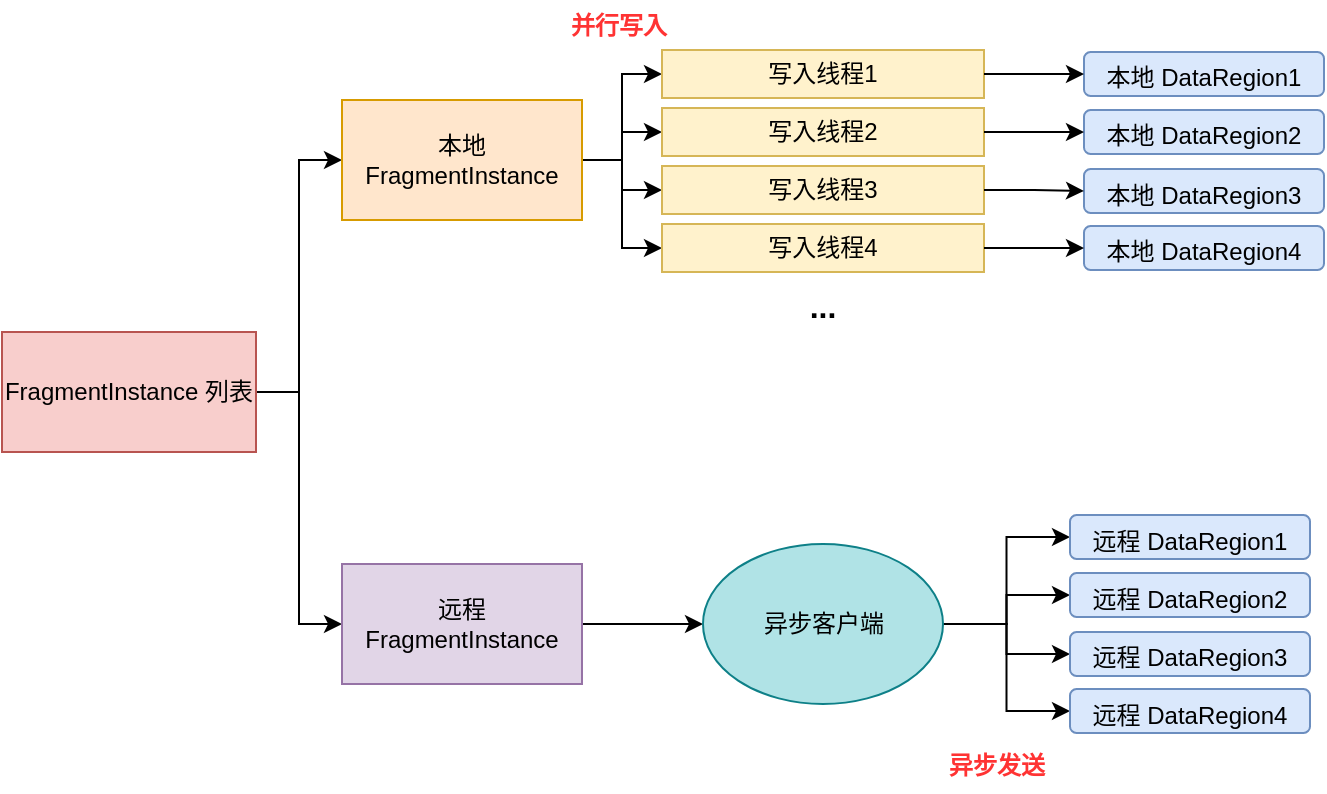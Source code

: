 <mxfile version="20.3.0" type="device"><diagram id="9n6xUkvIiL3uKYTUikx_" name="第 1 页"><mxGraphModel dx="918" dy="754" grid="0" gridSize="10" guides="1" tooltips="1" connect="1" arrows="1" fold="1" page="1" pageScale="1" pageWidth="827" pageHeight="1169" math="0" shadow="0"><root><mxCell id="0"/><mxCell id="1" parent="0"/><mxCell id="SEukUoHjLpkUjH1Gkkpn-6" style="edgeStyle=orthogonalEdgeStyle;rounded=0;orthogonalLoop=1;jettySize=auto;html=1;entryX=0;entryY=0.5;entryDx=0;entryDy=0;" edge="1" parent="1" source="SEukUoHjLpkUjH1Gkkpn-1" target="SEukUoHjLpkUjH1Gkkpn-4"><mxGeometry relative="1" as="geometry"/></mxCell><mxCell id="SEukUoHjLpkUjH1Gkkpn-7" style="edgeStyle=orthogonalEdgeStyle;rounded=0;orthogonalLoop=1;jettySize=auto;html=1;entryX=0;entryY=0.5;entryDx=0;entryDy=0;" edge="1" parent="1" source="SEukUoHjLpkUjH1Gkkpn-1" target="SEukUoHjLpkUjH1Gkkpn-5"><mxGeometry relative="1" as="geometry"/></mxCell><mxCell id="SEukUoHjLpkUjH1Gkkpn-1" value="FragmentInstance 列表" style="rounded=0;whiteSpace=wrap;html=1;fillColor=#f8cecc;strokeColor=#b85450;" vertex="1" parent="1"><mxGeometry x="18" y="232" width="127" height="60" as="geometry"/></mxCell><mxCell id="SEukUoHjLpkUjH1Gkkpn-17" style="edgeStyle=orthogonalEdgeStyle;rounded=0;orthogonalLoop=1;jettySize=auto;html=1;entryX=0;entryY=0.5;entryDx=0;entryDy=0;fontSize=16;" edge="1" parent="1" source="SEukUoHjLpkUjH1Gkkpn-4" target="SEukUoHjLpkUjH1Gkkpn-8"><mxGeometry relative="1" as="geometry"/></mxCell><mxCell id="SEukUoHjLpkUjH1Gkkpn-18" style="edgeStyle=orthogonalEdgeStyle;rounded=0;orthogonalLoop=1;jettySize=auto;html=1;entryX=0;entryY=0.5;entryDx=0;entryDy=0;fontSize=16;" edge="1" parent="1" source="SEukUoHjLpkUjH1Gkkpn-4" target="SEukUoHjLpkUjH1Gkkpn-9"><mxGeometry relative="1" as="geometry"/></mxCell><mxCell id="SEukUoHjLpkUjH1Gkkpn-19" style="edgeStyle=orthogonalEdgeStyle;rounded=0;orthogonalLoop=1;jettySize=auto;html=1;fontSize=16;" edge="1" parent="1" source="SEukUoHjLpkUjH1Gkkpn-4" target="SEukUoHjLpkUjH1Gkkpn-10"><mxGeometry relative="1" as="geometry"/></mxCell><mxCell id="SEukUoHjLpkUjH1Gkkpn-20" style="edgeStyle=orthogonalEdgeStyle;rounded=0;orthogonalLoop=1;jettySize=auto;html=1;entryX=0;entryY=0.5;entryDx=0;entryDy=0;fontSize=16;" edge="1" parent="1" source="SEukUoHjLpkUjH1Gkkpn-4" target="SEukUoHjLpkUjH1Gkkpn-11"><mxGeometry relative="1" as="geometry"/></mxCell><mxCell id="SEukUoHjLpkUjH1Gkkpn-4" value="本地FragmentInstance" style="rounded=0;whiteSpace=wrap;html=1;fillColor=#ffe6cc;strokeColor=#d79b00;" vertex="1" parent="1"><mxGeometry x="188" y="116" width="120" height="60" as="geometry"/></mxCell><mxCell id="SEukUoHjLpkUjH1Gkkpn-31" style="edgeStyle=orthogonalEdgeStyle;rounded=0;orthogonalLoop=1;jettySize=auto;html=1;entryX=0;entryY=0.5;entryDx=0;entryDy=0;fontSize=12;fontColor=#000000;" edge="1" parent="1" source="SEukUoHjLpkUjH1Gkkpn-5" target="SEukUoHjLpkUjH1Gkkpn-30"><mxGeometry relative="1" as="geometry"/></mxCell><mxCell id="SEukUoHjLpkUjH1Gkkpn-5" value="远程&lt;br&gt;FragmentInstance" style="rounded=0;whiteSpace=wrap;html=1;fillColor=#e1d5e7;strokeColor=#9673a6;" vertex="1" parent="1"><mxGeometry x="188" y="348" width="120" height="60" as="geometry"/></mxCell><mxCell id="SEukUoHjLpkUjH1Gkkpn-15" value="" style="group" vertex="1" connectable="0" parent="1"><mxGeometry x="348" y="91" width="161" height="141" as="geometry"/></mxCell><mxCell id="SEukUoHjLpkUjH1Gkkpn-8" value="写入线程1" style="rounded=0;whiteSpace=wrap;html=1;fillColor=#fff2cc;strokeColor=#d6b656;" vertex="1" parent="SEukUoHjLpkUjH1Gkkpn-15"><mxGeometry width="161" height="24" as="geometry"/></mxCell><mxCell id="SEukUoHjLpkUjH1Gkkpn-9" value="写入线程2" style="rounded=0;whiteSpace=wrap;html=1;fillColor=#fff2cc;strokeColor=#d6b656;" vertex="1" parent="SEukUoHjLpkUjH1Gkkpn-15"><mxGeometry y="29" width="161" height="24" as="geometry"/></mxCell><mxCell id="SEukUoHjLpkUjH1Gkkpn-10" value="写入线程3" style="rounded=0;whiteSpace=wrap;html=1;fillColor=#fff2cc;strokeColor=#d6b656;" vertex="1" parent="SEukUoHjLpkUjH1Gkkpn-15"><mxGeometry y="58" width="161" height="24" as="geometry"/></mxCell><mxCell id="SEukUoHjLpkUjH1Gkkpn-11" value="写入线程4" style="rounded=0;whiteSpace=wrap;html=1;fillColor=#fff2cc;strokeColor=#d6b656;" vertex="1" parent="SEukUoHjLpkUjH1Gkkpn-15"><mxGeometry y="87" width="161" height="24" as="geometry"/></mxCell><mxCell id="SEukUoHjLpkUjH1Gkkpn-14" value="&lt;font style=&quot;font-size: 16px;&quot;&gt;&lt;b&gt;...&lt;/b&gt;&lt;/font&gt;" style="rounded=0;whiteSpace=wrap;html=1;strokeColor=none;" vertex="1" parent="SEukUoHjLpkUjH1Gkkpn-15"><mxGeometry y="116" width="161" height="24" as="geometry"/></mxCell><mxCell id="SEukUoHjLpkUjH1Gkkpn-21" value="&lt;font style=&quot;font-size: 12px;&quot;&gt;本地 DataRegion1&lt;/font&gt;" style="rounded=1;whiteSpace=wrap;html=1;fontSize=16;fillColor=#dae8fc;strokeColor=#6c8ebf;" vertex="1" parent="1"><mxGeometry x="559" y="92" width="120" height="22" as="geometry"/></mxCell><mxCell id="SEukUoHjLpkUjH1Gkkpn-22" style="edgeStyle=orthogonalEdgeStyle;rounded=0;orthogonalLoop=1;jettySize=auto;html=1;fontSize=12;" edge="1" parent="1" source="SEukUoHjLpkUjH1Gkkpn-8" target="SEukUoHjLpkUjH1Gkkpn-21"><mxGeometry relative="1" as="geometry"/></mxCell><mxCell id="SEukUoHjLpkUjH1Gkkpn-23" value="&lt;font style=&quot;font-size: 12px;&quot;&gt;本地 DataRegion2&lt;/font&gt;" style="rounded=1;whiteSpace=wrap;html=1;fontSize=16;fillColor=#dae8fc;strokeColor=#6c8ebf;" vertex="1" parent="1"><mxGeometry x="559" y="121" width="120" height="22" as="geometry"/></mxCell><mxCell id="SEukUoHjLpkUjH1Gkkpn-24" style="edgeStyle=orthogonalEdgeStyle;rounded=0;orthogonalLoop=1;jettySize=auto;html=1;entryX=0;entryY=0.5;entryDx=0;entryDy=0;fontSize=12;" edge="1" parent="1" source="SEukUoHjLpkUjH1Gkkpn-9" target="SEukUoHjLpkUjH1Gkkpn-23"><mxGeometry relative="1" as="geometry"/></mxCell><mxCell id="SEukUoHjLpkUjH1Gkkpn-25" value="&lt;font style=&quot;font-size: 12px;&quot;&gt;本地 DataRegion3&lt;/font&gt;" style="rounded=1;whiteSpace=wrap;html=1;fontSize=16;fillColor=#dae8fc;strokeColor=#6c8ebf;" vertex="1" parent="1"><mxGeometry x="559" y="150.5" width="120" height="22" as="geometry"/></mxCell><mxCell id="SEukUoHjLpkUjH1Gkkpn-26" style="edgeStyle=orthogonalEdgeStyle;rounded=0;orthogonalLoop=1;jettySize=auto;html=1;fontSize=12;" edge="1" parent="1" source="SEukUoHjLpkUjH1Gkkpn-10" target="SEukUoHjLpkUjH1Gkkpn-25"><mxGeometry relative="1" as="geometry"/></mxCell><mxCell id="SEukUoHjLpkUjH1Gkkpn-27" value="&lt;font style=&quot;font-size: 12px;&quot;&gt;本地 DataRegion4&lt;/font&gt;" style="rounded=1;whiteSpace=wrap;html=1;fontSize=16;fillColor=#dae8fc;strokeColor=#6c8ebf;" vertex="1" parent="1"><mxGeometry x="559" y="179" width="120" height="22" as="geometry"/></mxCell><mxCell id="SEukUoHjLpkUjH1Gkkpn-28" style="edgeStyle=orthogonalEdgeStyle;rounded=0;orthogonalLoop=1;jettySize=auto;html=1;fontSize=12;" edge="1" parent="1" source="SEukUoHjLpkUjH1Gkkpn-11" target="SEukUoHjLpkUjH1Gkkpn-27"><mxGeometry relative="1" as="geometry"/></mxCell><mxCell id="SEukUoHjLpkUjH1Gkkpn-29" value="&lt;b&gt;&lt;font color=&quot;#ff3333&quot;&gt;并行写入&lt;/font&gt;&lt;/b&gt;" style="text;html=1;align=center;verticalAlign=middle;resizable=0;points=[];autosize=1;strokeColor=none;fillColor=none;fontSize=12;" vertex="1" parent="1"><mxGeometry x="293" y="66" width="66" height="26" as="geometry"/></mxCell><mxCell id="SEukUoHjLpkUjH1Gkkpn-36" style="edgeStyle=orthogonalEdgeStyle;rounded=0;orthogonalLoop=1;jettySize=auto;html=1;entryX=0;entryY=0.5;entryDx=0;entryDy=0;fontSize=12;fontColor=#000000;" edge="1" parent="1" source="SEukUoHjLpkUjH1Gkkpn-30" target="SEukUoHjLpkUjH1Gkkpn-32"><mxGeometry relative="1" as="geometry"/></mxCell><mxCell id="SEukUoHjLpkUjH1Gkkpn-37" style="edgeStyle=orthogonalEdgeStyle;rounded=0;orthogonalLoop=1;jettySize=auto;html=1;fontSize=12;fontColor=#000000;" edge="1" parent="1" source="SEukUoHjLpkUjH1Gkkpn-30" target="SEukUoHjLpkUjH1Gkkpn-33"><mxGeometry relative="1" as="geometry"/></mxCell><mxCell id="SEukUoHjLpkUjH1Gkkpn-38" style="edgeStyle=orthogonalEdgeStyle;rounded=0;orthogonalLoop=1;jettySize=auto;html=1;fontSize=12;fontColor=#000000;" edge="1" parent="1" source="SEukUoHjLpkUjH1Gkkpn-30" target="SEukUoHjLpkUjH1Gkkpn-34"><mxGeometry relative="1" as="geometry"/></mxCell><mxCell id="SEukUoHjLpkUjH1Gkkpn-39" style="edgeStyle=orthogonalEdgeStyle;rounded=0;orthogonalLoop=1;jettySize=auto;html=1;fontSize=12;fontColor=#000000;" edge="1" parent="1" source="SEukUoHjLpkUjH1Gkkpn-30" target="SEukUoHjLpkUjH1Gkkpn-35"><mxGeometry relative="1" as="geometry"/></mxCell><mxCell id="SEukUoHjLpkUjH1Gkkpn-30" value="&lt;font color=&quot;#000000&quot;&gt;异步客户端&lt;/font&gt;" style="ellipse;whiteSpace=wrap;html=1;fontSize=12;fillColor=#b0e3e6;strokeColor=#0e8088;" vertex="1" parent="1"><mxGeometry x="368.5" y="338" width="120" height="80" as="geometry"/></mxCell><mxCell id="SEukUoHjLpkUjH1Gkkpn-32" value="&lt;font style=&quot;font-size: 12px;&quot;&gt;远程 DataRegion1&lt;/font&gt;" style="rounded=1;whiteSpace=wrap;html=1;fontSize=16;fillColor=#dae8fc;strokeColor=#6c8ebf;" vertex="1" parent="1"><mxGeometry x="552" y="323.5" width="120" height="22" as="geometry"/></mxCell><mxCell id="SEukUoHjLpkUjH1Gkkpn-33" value="&lt;font style=&quot;font-size: 12px;&quot;&gt;远程&amp;nbsp;DataRegion2&lt;/font&gt;" style="rounded=1;whiteSpace=wrap;html=1;fontSize=16;fillColor=#dae8fc;strokeColor=#6c8ebf;" vertex="1" parent="1"><mxGeometry x="552" y="352.5" width="120" height="22" as="geometry"/></mxCell><mxCell id="SEukUoHjLpkUjH1Gkkpn-34" value="&lt;font style=&quot;font-size: 12px;&quot;&gt;远程&amp;nbsp;DataRegion3&lt;/font&gt;" style="rounded=1;whiteSpace=wrap;html=1;fontSize=16;fillColor=#dae8fc;strokeColor=#6c8ebf;" vertex="1" parent="1"><mxGeometry x="552" y="382" width="120" height="22" as="geometry"/></mxCell><mxCell id="SEukUoHjLpkUjH1Gkkpn-35" value="&lt;font style=&quot;font-size: 12px;&quot;&gt;远程&amp;nbsp;DataRegion4&lt;/font&gt;" style="rounded=1;whiteSpace=wrap;html=1;fontSize=16;fillColor=#dae8fc;strokeColor=#6c8ebf;" vertex="1" parent="1"><mxGeometry x="552" y="410.5" width="120" height="22" as="geometry"/></mxCell><mxCell id="SEukUoHjLpkUjH1Gkkpn-40" value="&lt;b&gt;&lt;font color=&quot;#ff3333&quot;&gt;异步发送&lt;/font&gt;&lt;/b&gt;" style="text;html=1;align=center;verticalAlign=middle;resizable=0;points=[];autosize=1;strokeColor=none;fillColor=none;fontSize=12;" vertex="1" parent="1"><mxGeometry x="482" y="436" width="66" height="26" as="geometry"/></mxCell></root></mxGraphModel></diagram></mxfile>